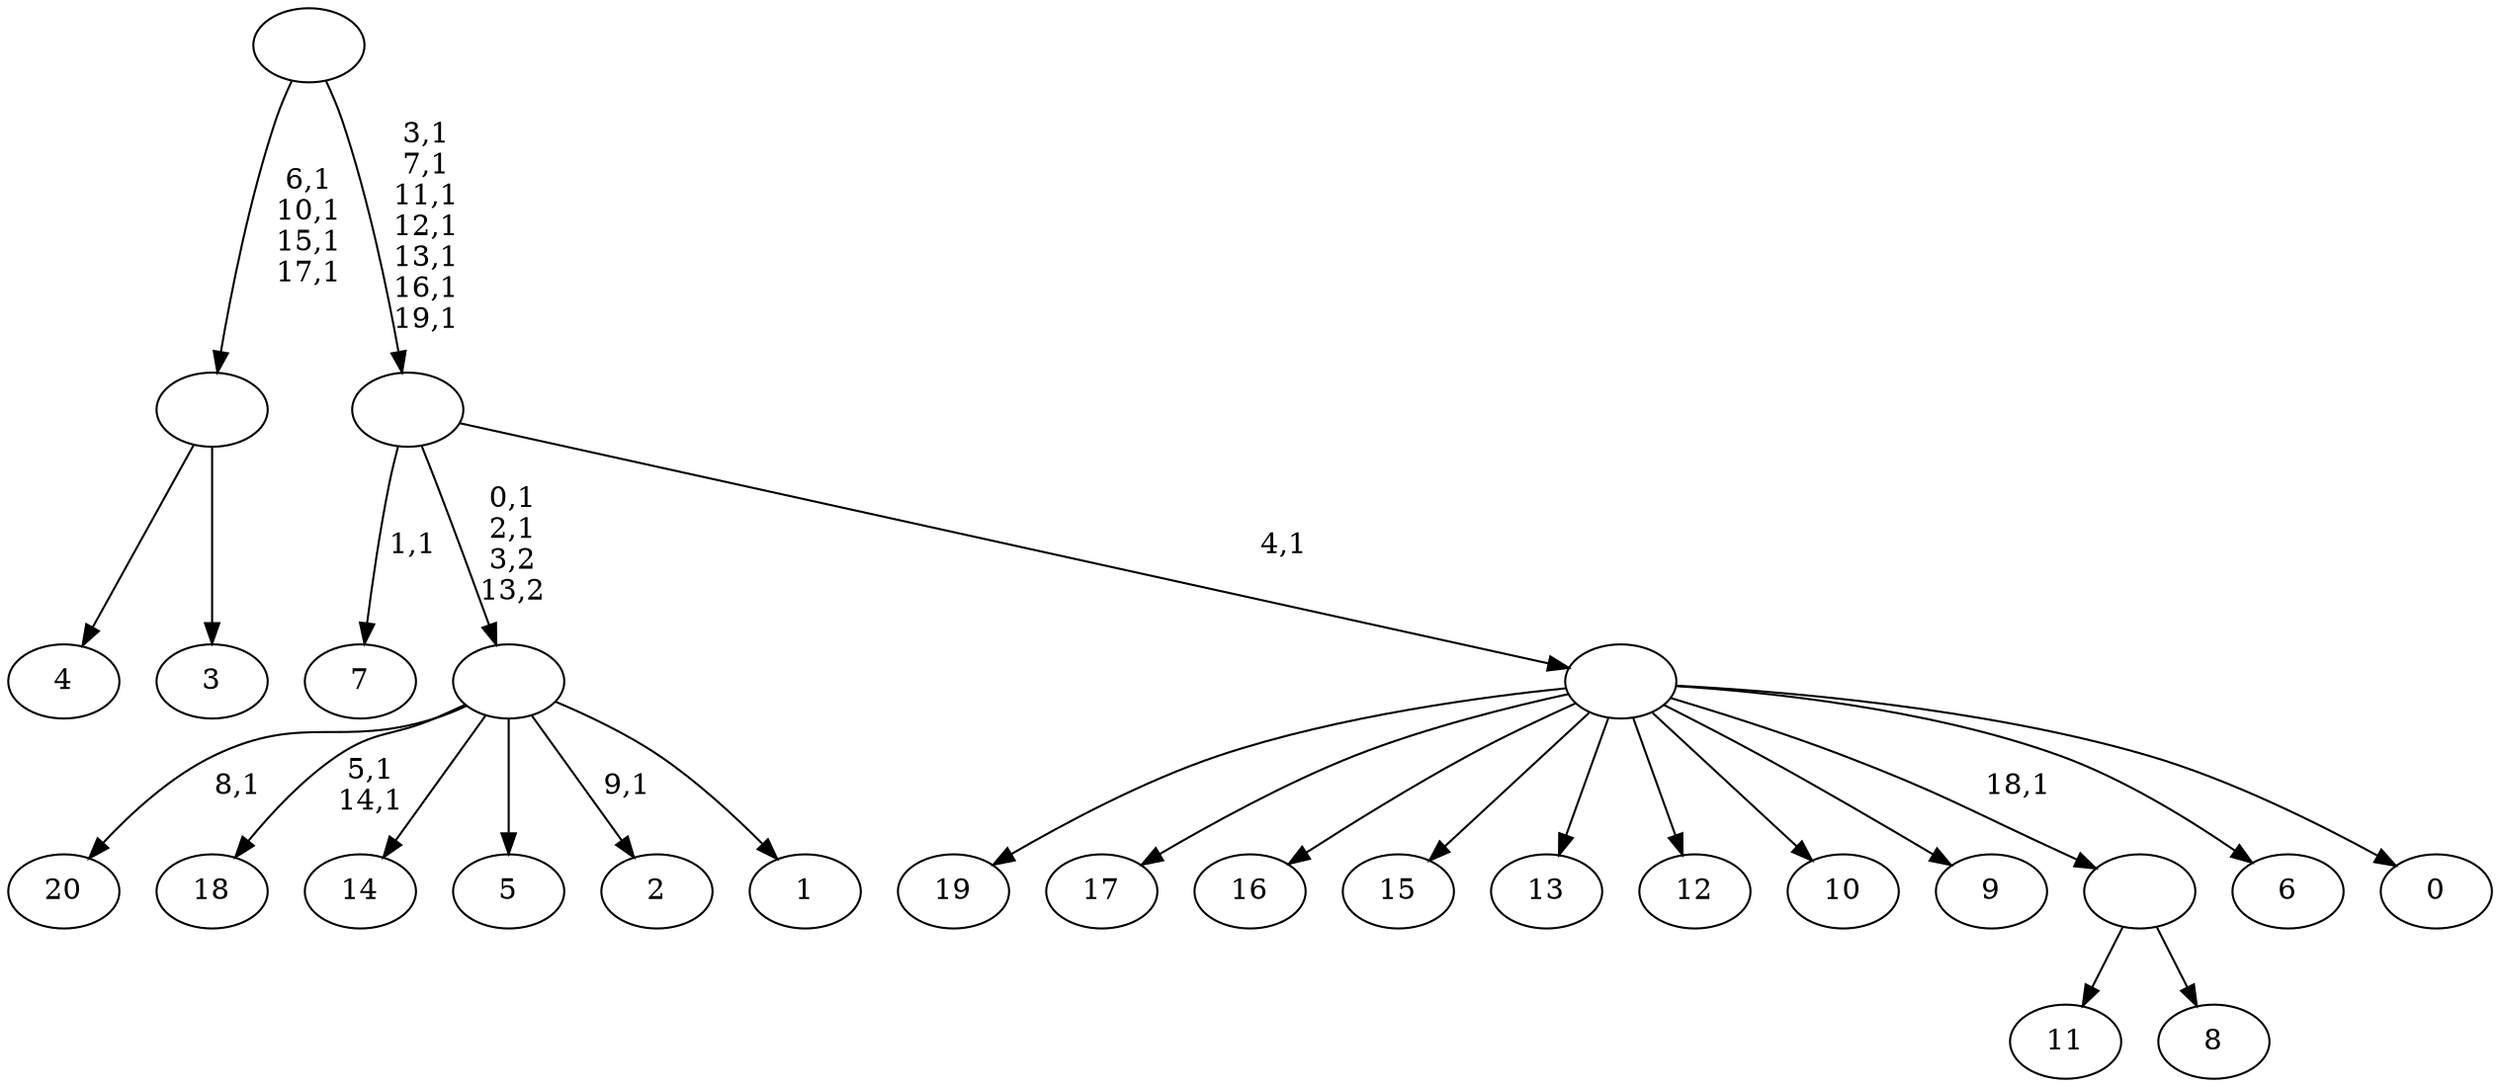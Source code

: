 digraph T {
	41 [label="20"]
	39 [label="19"]
	38 [label="18"]
	35 [label="17"]
	34 [label="16"]
	33 [label="15"]
	32 [label="14"]
	31 [label="13"]
	30 [label="12"]
	29 [label="11"]
	28 [label="10"]
	27 [label="9"]
	26 [label="8"]
	25 [label=""]
	24 [label="7"]
	22 [label="6"]
	21 [label="5"]
	20 [label="4"]
	19 [label="3"]
	18 [label=""]
	14 [label="2"]
	12 [label="1"]
	11 [label=""]
	9 [label="0"]
	8 [label=""]
	7 [label=""]
	0 [label=""]
	25 -> 29 [label=""]
	25 -> 26 [label=""]
	18 -> 20 [label=""]
	18 -> 19 [label=""]
	11 -> 14 [label="9,1"]
	11 -> 38 [label="5,1\n14,1"]
	11 -> 41 [label="8,1"]
	11 -> 32 [label=""]
	11 -> 21 [label=""]
	11 -> 12 [label=""]
	8 -> 39 [label=""]
	8 -> 35 [label=""]
	8 -> 34 [label=""]
	8 -> 33 [label=""]
	8 -> 31 [label=""]
	8 -> 30 [label=""]
	8 -> 28 [label=""]
	8 -> 27 [label=""]
	8 -> 25 [label="18,1"]
	8 -> 22 [label=""]
	8 -> 9 [label=""]
	7 -> 11 [label="0,1\n2,1\n3,2\n13,2"]
	7 -> 24 [label="1,1"]
	7 -> 8 [label="4,1"]
	0 -> 7 [label="3,1\n7,1\n11,1\n12,1\n13,1\n16,1\n19,1"]
	0 -> 18 [label="6,1\n10,1\n15,1\n17,1"]
}

